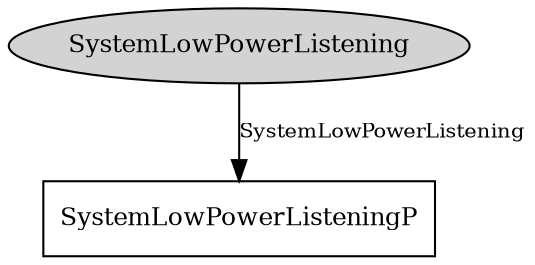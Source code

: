 digraph "tos.system.SystemLowPowerListeningC" {
  n0x2ace824d1ab8 [shape=ellipse, style=filled, label="SystemLowPowerListening", fontsize=12];
  "SystemLowPowerListeningP" [fontsize=12, shape=box, URL="../chtml/tos.system.SystemLowPowerListeningP.html"];
  "n0x2ace824d1ab8" -> "SystemLowPowerListeningP" [label="SystemLowPowerListening", URL="../ihtml/tos.interfaces.SystemLowPowerListening.html", fontsize=10];
}
